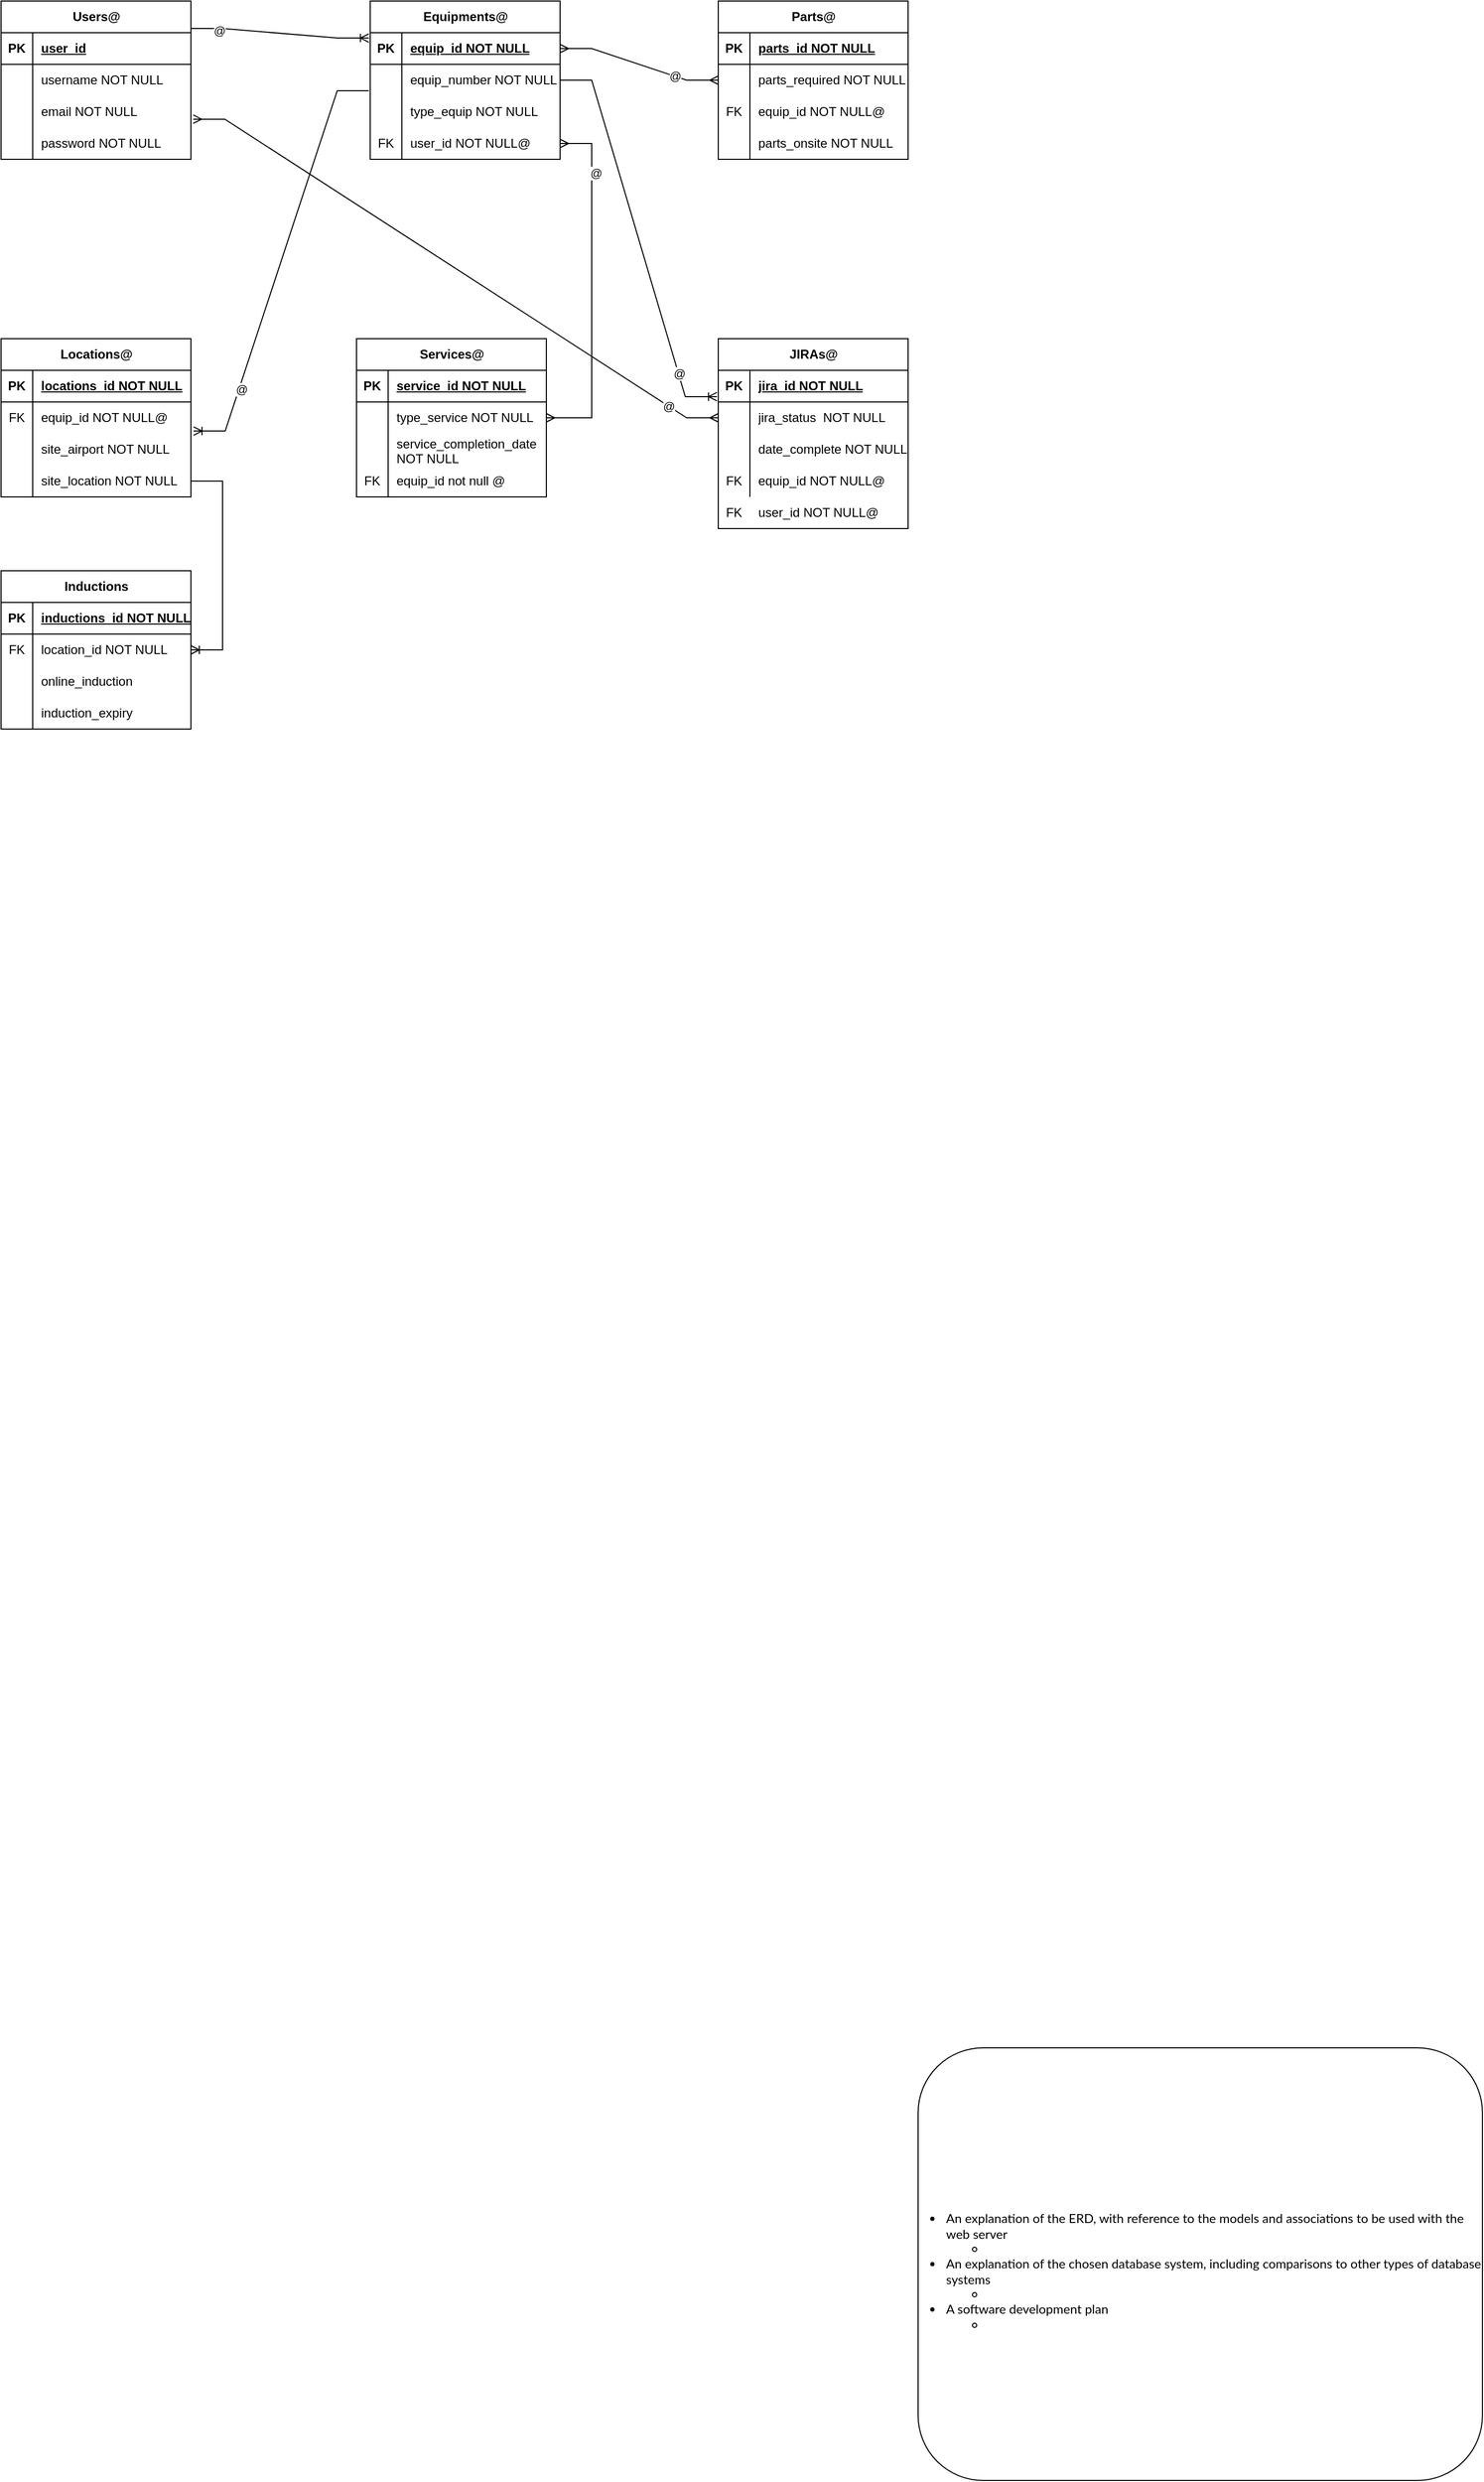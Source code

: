 <mxfile version="21.7.5" type="device">
  <diagram name="Page-1" id="_sBbeFAEJe_ZexvOnDr4">
    <mxGraphModel dx="2293" dy="2022" grid="1" gridSize="10" guides="1" tooltips="1" connect="1" arrows="1" fold="1" page="1" pageScale="1" pageWidth="827" pageHeight="1169" math="0" shadow="0">
      <root>
        <mxCell id="0" />
        <mxCell id="1" parent="0" />
        <mxCell id="HHQi5U2TpV0raQS0_Bzo-1" value="&lt;div style=&quot;text-align: left;&quot;&gt;&lt;font face=&quot;LatoWeb, Lato Extended, Lato, Helvetica Neue, Helvetica, Arial, sans-serif&quot;&gt;&lt;br&gt;&lt;/font&gt;&lt;/div&gt;&lt;ul style=&quot;padding: 0px; margin: 0px 0px 0px 25px; font-family: LatoWeb, &amp;quot;Lato Extended&amp;quot;, Lato, &amp;quot;Helvetica Neue&amp;quot;, Helvetica, Arial, sans-serif; text-align: start; background-color: rgb(255, 255, 255);&quot;&gt;&lt;li style=&quot;&quot; aria-level=&quot;2&quot;&gt;&lt;font style=&quot;font-size: 12px;&quot;&gt;An explanation of the ERD, with reference to the models and associations to be used with the &lt;/font&gt;&lt;font style=&quot;font-size: 12px;&quot;&gt;web server&lt;/font&gt;&lt;/li&gt;&lt;ul&gt;&lt;li style=&quot;&quot; aria-level=&quot;2&quot;&gt;&lt;font style=&quot;font-size: 12px;&quot;&gt;&lt;br&gt;&lt;/font&gt;&lt;/li&gt;&lt;/ul&gt;&lt;li style=&quot;&quot; aria-level=&quot;2&quot;&gt;&lt;font style=&quot;font-size: 12px;&quot;&gt;An explanation of the chosen database system, including comparisons to other types of database systems&lt;/font&gt;&lt;/li&gt;&lt;ul&gt;&lt;li style=&quot;&quot; aria-level=&quot;2&quot;&gt;&lt;font style=&quot;font-size: 12px;&quot;&gt;&lt;br&gt;&lt;/font&gt;&lt;/li&gt;&lt;/ul&gt;&lt;li style=&quot;&quot; aria-level=&quot;2&quot;&gt;&lt;font style=&quot;font-size: 12px;&quot;&gt;A software development plan&lt;/font&gt;&lt;/li&gt;&lt;ul&gt;&lt;li style=&quot;&quot; aria-level=&quot;2&quot;&gt;&lt;font style=&quot;font-size: 12px;&quot;&gt;&lt;br&gt;&lt;/font&gt;&lt;/li&gt;&lt;/ul&gt;&lt;/ul&gt;" style="rounded=1;whiteSpace=wrap;html=1;" parent="1" vertex="1">
          <mxGeometry x="119.5" y="1200" width="535" height="410" as="geometry" />
        </mxCell>
        <mxCell id="xNIBdb0HLsvkuXxXwuO9-22" value="Users@" style="shape=table;startSize=30;container=1;collapsible=1;childLayout=tableLayout;fixedRows=1;rowLines=0;fontStyle=1;align=center;resizeLast=1;html=1;" parent="1" vertex="1">
          <mxGeometry x="-750" y="-740" width="180" height="150" as="geometry" />
        </mxCell>
        <mxCell id="xNIBdb0HLsvkuXxXwuO9-23" value="" style="shape=tableRow;horizontal=0;startSize=0;swimlaneHead=0;swimlaneBody=0;fillColor=none;collapsible=0;dropTarget=0;points=[[0,0.5],[1,0.5]];portConstraint=eastwest;top=0;left=0;right=0;bottom=1;" parent="xNIBdb0HLsvkuXxXwuO9-22" vertex="1">
          <mxGeometry y="30" width="180" height="30" as="geometry" />
        </mxCell>
        <mxCell id="xNIBdb0HLsvkuXxXwuO9-24" value="PK" style="shape=partialRectangle;connectable=0;fillColor=none;top=0;left=0;bottom=0;right=0;fontStyle=1;overflow=hidden;whiteSpace=wrap;html=1;" parent="xNIBdb0HLsvkuXxXwuO9-23" vertex="1">
          <mxGeometry width="30" height="30" as="geometry">
            <mxRectangle width="30" height="30" as="alternateBounds" />
          </mxGeometry>
        </mxCell>
        <mxCell id="xNIBdb0HLsvkuXxXwuO9-25" value="user_id" style="shape=partialRectangle;connectable=0;fillColor=none;top=0;left=0;bottom=0;right=0;align=left;spacingLeft=6;fontStyle=5;overflow=hidden;whiteSpace=wrap;html=1;" parent="xNIBdb0HLsvkuXxXwuO9-23" vertex="1">
          <mxGeometry x="30" width="150" height="30" as="geometry">
            <mxRectangle width="150" height="30" as="alternateBounds" />
          </mxGeometry>
        </mxCell>
        <mxCell id="xNIBdb0HLsvkuXxXwuO9-26" value="" style="shape=tableRow;horizontal=0;startSize=0;swimlaneHead=0;swimlaneBody=0;fillColor=none;collapsible=0;dropTarget=0;points=[[0,0.5],[1,0.5]];portConstraint=eastwest;top=0;left=0;right=0;bottom=0;" parent="xNIBdb0HLsvkuXxXwuO9-22" vertex="1">
          <mxGeometry y="60" width="180" height="30" as="geometry" />
        </mxCell>
        <mxCell id="xNIBdb0HLsvkuXxXwuO9-27" value="" style="shape=partialRectangle;connectable=0;fillColor=none;top=0;left=0;bottom=0;right=0;editable=1;overflow=hidden;whiteSpace=wrap;html=1;" parent="xNIBdb0HLsvkuXxXwuO9-26" vertex="1">
          <mxGeometry width="30" height="30" as="geometry">
            <mxRectangle width="30" height="30" as="alternateBounds" />
          </mxGeometry>
        </mxCell>
        <mxCell id="xNIBdb0HLsvkuXxXwuO9-28" value="username NOT NULL" style="shape=partialRectangle;connectable=0;fillColor=none;top=0;left=0;bottom=0;right=0;align=left;spacingLeft=6;overflow=hidden;whiteSpace=wrap;html=1;" parent="xNIBdb0HLsvkuXxXwuO9-26" vertex="1">
          <mxGeometry x="30" width="150" height="30" as="geometry">
            <mxRectangle width="150" height="30" as="alternateBounds" />
          </mxGeometry>
        </mxCell>
        <mxCell id="xNIBdb0HLsvkuXxXwuO9-29" value="" style="shape=tableRow;horizontal=0;startSize=0;swimlaneHead=0;swimlaneBody=0;fillColor=none;collapsible=0;dropTarget=0;points=[[0,0.5],[1,0.5]];portConstraint=eastwest;top=0;left=0;right=0;bottom=0;" parent="xNIBdb0HLsvkuXxXwuO9-22" vertex="1">
          <mxGeometry y="90" width="180" height="30" as="geometry" />
        </mxCell>
        <mxCell id="xNIBdb0HLsvkuXxXwuO9-30" value="" style="shape=partialRectangle;connectable=0;fillColor=none;top=0;left=0;bottom=0;right=0;editable=1;overflow=hidden;whiteSpace=wrap;html=1;" parent="xNIBdb0HLsvkuXxXwuO9-29" vertex="1">
          <mxGeometry width="30" height="30" as="geometry">
            <mxRectangle width="30" height="30" as="alternateBounds" />
          </mxGeometry>
        </mxCell>
        <mxCell id="xNIBdb0HLsvkuXxXwuO9-31" value="email NOT NULL" style="shape=partialRectangle;connectable=0;fillColor=none;top=0;left=0;bottom=0;right=0;align=left;spacingLeft=6;overflow=hidden;whiteSpace=wrap;html=1;" parent="xNIBdb0HLsvkuXxXwuO9-29" vertex="1">
          <mxGeometry x="30" width="150" height="30" as="geometry">
            <mxRectangle width="150" height="30" as="alternateBounds" />
          </mxGeometry>
        </mxCell>
        <mxCell id="xNIBdb0HLsvkuXxXwuO9-32" value="" style="shape=tableRow;horizontal=0;startSize=0;swimlaneHead=0;swimlaneBody=0;fillColor=none;collapsible=0;dropTarget=0;points=[[0,0.5],[1,0.5]];portConstraint=eastwest;top=0;left=0;right=0;bottom=0;" parent="xNIBdb0HLsvkuXxXwuO9-22" vertex="1">
          <mxGeometry y="120" width="180" height="30" as="geometry" />
        </mxCell>
        <mxCell id="xNIBdb0HLsvkuXxXwuO9-33" value="" style="shape=partialRectangle;connectable=0;fillColor=none;top=0;left=0;bottom=0;right=0;editable=1;overflow=hidden;whiteSpace=wrap;html=1;" parent="xNIBdb0HLsvkuXxXwuO9-32" vertex="1">
          <mxGeometry width="30" height="30" as="geometry">
            <mxRectangle width="30" height="30" as="alternateBounds" />
          </mxGeometry>
        </mxCell>
        <mxCell id="xNIBdb0HLsvkuXxXwuO9-34" value="password NOT NULL" style="shape=partialRectangle;connectable=0;fillColor=none;top=0;left=0;bottom=0;right=0;align=left;spacingLeft=6;overflow=hidden;whiteSpace=wrap;html=1;" parent="xNIBdb0HLsvkuXxXwuO9-32" vertex="1">
          <mxGeometry x="30" width="150" height="30" as="geometry">
            <mxRectangle width="150" height="30" as="alternateBounds" />
          </mxGeometry>
        </mxCell>
        <mxCell id="xNIBdb0HLsvkuXxXwuO9-49" value="Equipments@" style="shape=table;startSize=30;container=1;collapsible=1;childLayout=tableLayout;fixedRows=1;rowLines=0;fontStyle=1;align=center;resizeLast=1;html=1;" parent="1" vertex="1">
          <mxGeometry x="-400" y="-740" width="180" height="150" as="geometry" />
        </mxCell>
        <mxCell id="xNIBdb0HLsvkuXxXwuO9-50" value="" style="shape=tableRow;horizontal=0;startSize=0;swimlaneHead=0;swimlaneBody=0;fillColor=none;collapsible=0;dropTarget=0;points=[[0,0.5],[1,0.5]];portConstraint=eastwest;top=0;left=0;right=0;bottom=1;" parent="xNIBdb0HLsvkuXxXwuO9-49" vertex="1">
          <mxGeometry y="30" width="180" height="30" as="geometry" />
        </mxCell>
        <mxCell id="xNIBdb0HLsvkuXxXwuO9-51" value="PK" style="shape=partialRectangle;connectable=0;fillColor=none;top=0;left=0;bottom=0;right=0;fontStyle=1;overflow=hidden;whiteSpace=wrap;html=1;" parent="xNIBdb0HLsvkuXxXwuO9-50" vertex="1">
          <mxGeometry width="30" height="30" as="geometry">
            <mxRectangle width="30" height="30" as="alternateBounds" />
          </mxGeometry>
        </mxCell>
        <mxCell id="xNIBdb0HLsvkuXxXwuO9-52" value="equip_id NOT NULL" style="shape=partialRectangle;connectable=0;fillColor=none;top=0;left=0;bottom=0;right=0;align=left;spacingLeft=6;fontStyle=5;overflow=hidden;whiteSpace=wrap;html=1;" parent="xNIBdb0HLsvkuXxXwuO9-50" vertex="1">
          <mxGeometry x="30" width="150" height="30" as="geometry">
            <mxRectangle width="150" height="30" as="alternateBounds" />
          </mxGeometry>
        </mxCell>
        <mxCell id="xNIBdb0HLsvkuXxXwuO9-53" value="" style="shape=tableRow;horizontal=0;startSize=0;swimlaneHead=0;swimlaneBody=0;fillColor=none;collapsible=0;dropTarget=0;points=[[0,0.5],[1,0.5]];portConstraint=eastwest;top=0;left=0;right=0;bottom=0;" parent="xNIBdb0HLsvkuXxXwuO9-49" vertex="1">
          <mxGeometry y="60" width="180" height="30" as="geometry" />
        </mxCell>
        <mxCell id="xNIBdb0HLsvkuXxXwuO9-54" value="" style="shape=partialRectangle;connectable=0;fillColor=none;top=0;left=0;bottom=0;right=0;editable=1;overflow=hidden;whiteSpace=wrap;html=1;" parent="xNIBdb0HLsvkuXxXwuO9-53" vertex="1">
          <mxGeometry width="30" height="30" as="geometry">
            <mxRectangle width="30" height="30" as="alternateBounds" />
          </mxGeometry>
        </mxCell>
        <mxCell id="xNIBdb0HLsvkuXxXwuO9-55" value="equip_number NOT NULL" style="shape=partialRectangle;connectable=0;fillColor=none;top=0;left=0;bottom=0;right=0;align=left;spacingLeft=6;overflow=hidden;whiteSpace=wrap;html=1;" parent="xNIBdb0HLsvkuXxXwuO9-53" vertex="1">
          <mxGeometry x="30" width="150" height="30" as="geometry">
            <mxRectangle width="150" height="30" as="alternateBounds" />
          </mxGeometry>
        </mxCell>
        <mxCell id="xNIBdb0HLsvkuXxXwuO9-56" value="" style="shape=tableRow;horizontal=0;startSize=0;swimlaneHead=0;swimlaneBody=0;fillColor=none;collapsible=0;dropTarget=0;points=[[0,0.5],[1,0.5]];portConstraint=eastwest;top=0;left=0;right=0;bottom=0;" parent="xNIBdb0HLsvkuXxXwuO9-49" vertex="1">
          <mxGeometry y="90" width="180" height="30" as="geometry" />
        </mxCell>
        <mxCell id="xNIBdb0HLsvkuXxXwuO9-57" value="" style="shape=partialRectangle;connectable=0;fillColor=none;top=0;left=0;bottom=0;right=0;editable=1;overflow=hidden;whiteSpace=wrap;html=1;" parent="xNIBdb0HLsvkuXxXwuO9-56" vertex="1">
          <mxGeometry width="30" height="30" as="geometry">
            <mxRectangle width="30" height="30" as="alternateBounds" />
          </mxGeometry>
        </mxCell>
        <mxCell id="xNIBdb0HLsvkuXxXwuO9-58" value="type_equip NOT NULL" style="shape=partialRectangle;connectable=0;fillColor=none;top=0;left=0;bottom=0;right=0;align=left;spacingLeft=6;overflow=hidden;whiteSpace=wrap;html=1;" parent="xNIBdb0HLsvkuXxXwuO9-56" vertex="1">
          <mxGeometry x="30" width="150" height="30" as="geometry">
            <mxRectangle width="150" height="30" as="alternateBounds" />
          </mxGeometry>
        </mxCell>
        <mxCell id="xNIBdb0HLsvkuXxXwuO9-59" value="" style="shape=tableRow;horizontal=0;startSize=0;swimlaneHead=0;swimlaneBody=0;fillColor=none;collapsible=0;dropTarget=0;points=[[0,0.5],[1,0.5]];portConstraint=eastwest;top=0;left=0;right=0;bottom=0;" parent="xNIBdb0HLsvkuXxXwuO9-49" vertex="1">
          <mxGeometry y="120" width="180" height="30" as="geometry" />
        </mxCell>
        <mxCell id="xNIBdb0HLsvkuXxXwuO9-60" value="FK" style="shape=partialRectangle;connectable=0;fillColor=none;top=0;left=0;bottom=0;right=0;editable=1;overflow=hidden;whiteSpace=wrap;html=1;" parent="xNIBdb0HLsvkuXxXwuO9-59" vertex="1">
          <mxGeometry width="30" height="30" as="geometry">
            <mxRectangle width="30" height="30" as="alternateBounds" />
          </mxGeometry>
        </mxCell>
        <mxCell id="xNIBdb0HLsvkuXxXwuO9-61" value="user_id NOT NULL@" style="shape=partialRectangle;connectable=0;fillColor=none;top=0;left=0;bottom=0;right=0;align=left;spacingLeft=6;overflow=hidden;whiteSpace=wrap;html=1;" parent="xNIBdb0HLsvkuXxXwuO9-59" vertex="1">
          <mxGeometry x="30" width="150" height="30" as="geometry">
            <mxRectangle width="150" height="30" as="alternateBounds" />
          </mxGeometry>
        </mxCell>
        <mxCell id="xNIBdb0HLsvkuXxXwuO9-62" value="Parts@" style="shape=table;startSize=30;container=1;collapsible=1;childLayout=tableLayout;fixedRows=1;rowLines=0;fontStyle=1;align=center;resizeLast=1;html=1;" parent="1" vertex="1">
          <mxGeometry x="-70" y="-740" width="180" height="150" as="geometry" />
        </mxCell>
        <mxCell id="xNIBdb0HLsvkuXxXwuO9-63" value="" style="shape=tableRow;horizontal=0;startSize=0;swimlaneHead=0;swimlaneBody=0;fillColor=none;collapsible=0;dropTarget=0;points=[[0,0.5],[1,0.5]];portConstraint=eastwest;top=0;left=0;right=0;bottom=1;" parent="xNIBdb0HLsvkuXxXwuO9-62" vertex="1">
          <mxGeometry y="30" width="180" height="30" as="geometry" />
        </mxCell>
        <mxCell id="xNIBdb0HLsvkuXxXwuO9-64" value="PK" style="shape=partialRectangle;connectable=0;fillColor=none;top=0;left=0;bottom=0;right=0;fontStyle=1;overflow=hidden;whiteSpace=wrap;html=1;" parent="xNIBdb0HLsvkuXxXwuO9-63" vertex="1">
          <mxGeometry width="30" height="30" as="geometry">
            <mxRectangle width="30" height="30" as="alternateBounds" />
          </mxGeometry>
        </mxCell>
        <mxCell id="xNIBdb0HLsvkuXxXwuO9-65" value="parts_id NOT NULL" style="shape=partialRectangle;connectable=0;fillColor=none;top=0;left=0;bottom=0;right=0;align=left;spacingLeft=6;fontStyle=5;overflow=hidden;whiteSpace=wrap;html=1;" parent="xNIBdb0HLsvkuXxXwuO9-63" vertex="1">
          <mxGeometry x="30" width="150" height="30" as="geometry">
            <mxRectangle width="150" height="30" as="alternateBounds" />
          </mxGeometry>
        </mxCell>
        <mxCell id="xNIBdb0HLsvkuXxXwuO9-66" value="" style="shape=tableRow;horizontal=0;startSize=0;swimlaneHead=0;swimlaneBody=0;fillColor=none;collapsible=0;dropTarget=0;points=[[0,0.5],[1,0.5]];portConstraint=eastwest;top=0;left=0;right=0;bottom=0;" parent="xNIBdb0HLsvkuXxXwuO9-62" vertex="1">
          <mxGeometry y="60" width="180" height="30" as="geometry" />
        </mxCell>
        <mxCell id="xNIBdb0HLsvkuXxXwuO9-67" value="" style="shape=partialRectangle;connectable=0;fillColor=none;top=0;left=0;bottom=0;right=0;editable=1;overflow=hidden;whiteSpace=wrap;html=1;" parent="xNIBdb0HLsvkuXxXwuO9-66" vertex="1">
          <mxGeometry width="30" height="30" as="geometry">
            <mxRectangle width="30" height="30" as="alternateBounds" />
          </mxGeometry>
        </mxCell>
        <mxCell id="xNIBdb0HLsvkuXxXwuO9-68" value="parts_required NOT NULL" style="shape=partialRectangle;connectable=0;fillColor=none;top=0;left=0;bottom=0;right=0;align=left;spacingLeft=6;overflow=hidden;whiteSpace=wrap;html=1;" parent="xNIBdb0HLsvkuXxXwuO9-66" vertex="1">
          <mxGeometry x="30" width="150" height="30" as="geometry">
            <mxRectangle width="150" height="30" as="alternateBounds" />
          </mxGeometry>
        </mxCell>
        <mxCell id="xNIBdb0HLsvkuXxXwuO9-69" value="" style="shape=tableRow;horizontal=0;startSize=0;swimlaneHead=0;swimlaneBody=0;fillColor=none;collapsible=0;dropTarget=0;points=[[0,0.5],[1,0.5]];portConstraint=eastwest;top=0;left=0;right=0;bottom=0;" parent="xNIBdb0HLsvkuXxXwuO9-62" vertex="1">
          <mxGeometry y="90" width="180" height="30" as="geometry" />
        </mxCell>
        <mxCell id="xNIBdb0HLsvkuXxXwuO9-70" value="FK" style="shape=partialRectangle;connectable=0;fillColor=none;top=0;left=0;bottom=0;right=0;editable=1;overflow=hidden;whiteSpace=wrap;html=1;" parent="xNIBdb0HLsvkuXxXwuO9-69" vertex="1">
          <mxGeometry width="30" height="30" as="geometry">
            <mxRectangle width="30" height="30" as="alternateBounds" />
          </mxGeometry>
        </mxCell>
        <mxCell id="xNIBdb0HLsvkuXxXwuO9-71" value="equip_id NOT NULL@" style="shape=partialRectangle;connectable=0;fillColor=none;top=0;left=0;bottom=0;right=0;align=left;spacingLeft=6;overflow=hidden;whiteSpace=wrap;html=1;" parent="xNIBdb0HLsvkuXxXwuO9-69" vertex="1">
          <mxGeometry x="30" width="150" height="30" as="geometry">
            <mxRectangle width="150" height="30" as="alternateBounds" />
          </mxGeometry>
        </mxCell>
        <mxCell id="xNIBdb0HLsvkuXxXwuO9-72" value="" style="shape=tableRow;horizontal=0;startSize=0;swimlaneHead=0;swimlaneBody=0;fillColor=none;collapsible=0;dropTarget=0;points=[[0,0.5],[1,0.5]];portConstraint=eastwest;top=0;left=0;right=0;bottom=0;" parent="xNIBdb0HLsvkuXxXwuO9-62" vertex="1">
          <mxGeometry y="120" width="180" height="30" as="geometry" />
        </mxCell>
        <mxCell id="xNIBdb0HLsvkuXxXwuO9-73" value="" style="shape=partialRectangle;connectable=0;fillColor=none;top=0;left=0;bottom=0;right=0;editable=1;overflow=hidden;whiteSpace=wrap;html=1;" parent="xNIBdb0HLsvkuXxXwuO9-72" vertex="1">
          <mxGeometry width="30" height="30" as="geometry">
            <mxRectangle width="30" height="30" as="alternateBounds" />
          </mxGeometry>
        </mxCell>
        <mxCell id="xNIBdb0HLsvkuXxXwuO9-74" value="parts_onsite NOT NULL" style="shape=partialRectangle;connectable=0;fillColor=none;top=0;left=0;bottom=0;right=0;align=left;spacingLeft=6;overflow=hidden;whiteSpace=wrap;html=1;" parent="xNIBdb0HLsvkuXxXwuO9-72" vertex="1">
          <mxGeometry x="30" width="150" height="30" as="geometry">
            <mxRectangle width="150" height="30" as="alternateBounds" />
          </mxGeometry>
        </mxCell>
        <mxCell id="xNIBdb0HLsvkuXxXwuO9-75" value="Locations@" style="shape=table;startSize=30;container=1;collapsible=1;childLayout=tableLayout;fixedRows=1;rowLines=0;fontStyle=1;align=center;resizeLast=1;html=1;" parent="1" vertex="1">
          <mxGeometry x="-750" y="-420" width="180" height="150" as="geometry" />
        </mxCell>
        <mxCell id="xNIBdb0HLsvkuXxXwuO9-76" value="" style="shape=tableRow;horizontal=0;startSize=0;swimlaneHead=0;swimlaneBody=0;fillColor=none;collapsible=0;dropTarget=0;points=[[0,0.5],[1,0.5]];portConstraint=eastwest;top=0;left=0;right=0;bottom=1;" parent="xNIBdb0HLsvkuXxXwuO9-75" vertex="1">
          <mxGeometry y="30" width="180" height="30" as="geometry" />
        </mxCell>
        <mxCell id="xNIBdb0HLsvkuXxXwuO9-77" value="PK" style="shape=partialRectangle;connectable=0;fillColor=none;top=0;left=0;bottom=0;right=0;fontStyle=1;overflow=hidden;whiteSpace=wrap;html=1;" parent="xNIBdb0HLsvkuXxXwuO9-76" vertex="1">
          <mxGeometry width="30" height="30" as="geometry">
            <mxRectangle width="30" height="30" as="alternateBounds" />
          </mxGeometry>
        </mxCell>
        <mxCell id="xNIBdb0HLsvkuXxXwuO9-78" value="locations_id NOT NULL" style="shape=partialRectangle;connectable=0;fillColor=none;top=0;left=0;bottom=0;right=0;align=left;spacingLeft=6;fontStyle=5;overflow=hidden;whiteSpace=wrap;html=1;" parent="xNIBdb0HLsvkuXxXwuO9-76" vertex="1">
          <mxGeometry x="30" width="150" height="30" as="geometry">
            <mxRectangle width="150" height="30" as="alternateBounds" />
          </mxGeometry>
        </mxCell>
        <mxCell id="xNIBdb0HLsvkuXxXwuO9-79" value="" style="shape=tableRow;horizontal=0;startSize=0;swimlaneHead=0;swimlaneBody=0;fillColor=none;collapsible=0;dropTarget=0;points=[[0,0.5],[1,0.5]];portConstraint=eastwest;top=0;left=0;right=0;bottom=0;" parent="xNIBdb0HLsvkuXxXwuO9-75" vertex="1">
          <mxGeometry y="60" width="180" height="30" as="geometry" />
        </mxCell>
        <mxCell id="xNIBdb0HLsvkuXxXwuO9-80" value="FK" style="shape=partialRectangle;connectable=0;fillColor=none;top=0;left=0;bottom=0;right=0;editable=1;overflow=hidden;whiteSpace=wrap;html=1;" parent="xNIBdb0HLsvkuXxXwuO9-79" vertex="1">
          <mxGeometry width="30" height="30" as="geometry">
            <mxRectangle width="30" height="30" as="alternateBounds" />
          </mxGeometry>
        </mxCell>
        <mxCell id="xNIBdb0HLsvkuXxXwuO9-81" value="equip_id NOT NULL@" style="shape=partialRectangle;connectable=0;fillColor=none;top=0;left=0;bottom=0;right=0;align=left;spacingLeft=6;overflow=hidden;whiteSpace=wrap;html=1;" parent="xNIBdb0HLsvkuXxXwuO9-79" vertex="1">
          <mxGeometry x="30" width="150" height="30" as="geometry">
            <mxRectangle width="150" height="30" as="alternateBounds" />
          </mxGeometry>
        </mxCell>
        <mxCell id="xNIBdb0HLsvkuXxXwuO9-82" value="" style="shape=tableRow;horizontal=0;startSize=0;swimlaneHead=0;swimlaneBody=0;fillColor=none;collapsible=0;dropTarget=0;points=[[0,0.5],[1,0.5]];portConstraint=eastwest;top=0;left=0;right=0;bottom=0;" parent="xNIBdb0HLsvkuXxXwuO9-75" vertex="1">
          <mxGeometry y="90" width="180" height="30" as="geometry" />
        </mxCell>
        <mxCell id="xNIBdb0HLsvkuXxXwuO9-83" value="" style="shape=partialRectangle;connectable=0;fillColor=none;top=0;left=0;bottom=0;right=0;editable=1;overflow=hidden;whiteSpace=wrap;html=1;" parent="xNIBdb0HLsvkuXxXwuO9-82" vertex="1">
          <mxGeometry width="30" height="30" as="geometry">
            <mxRectangle width="30" height="30" as="alternateBounds" />
          </mxGeometry>
        </mxCell>
        <mxCell id="xNIBdb0HLsvkuXxXwuO9-84" value="site_airport NOT NULL" style="shape=partialRectangle;connectable=0;fillColor=none;top=0;left=0;bottom=0;right=0;align=left;spacingLeft=6;overflow=hidden;whiteSpace=wrap;html=1;" parent="xNIBdb0HLsvkuXxXwuO9-82" vertex="1">
          <mxGeometry x="30" width="150" height="30" as="geometry">
            <mxRectangle width="150" height="30" as="alternateBounds" />
          </mxGeometry>
        </mxCell>
        <mxCell id="xNIBdb0HLsvkuXxXwuO9-85" value="" style="shape=tableRow;horizontal=0;startSize=0;swimlaneHead=0;swimlaneBody=0;fillColor=none;collapsible=0;dropTarget=0;points=[[0,0.5],[1,0.5]];portConstraint=eastwest;top=0;left=0;right=0;bottom=0;" parent="xNIBdb0HLsvkuXxXwuO9-75" vertex="1">
          <mxGeometry y="120" width="180" height="30" as="geometry" />
        </mxCell>
        <mxCell id="xNIBdb0HLsvkuXxXwuO9-86" value="" style="shape=partialRectangle;connectable=0;fillColor=none;top=0;left=0;bottom=0;right=0;editable=1;overflow=hidden;whiteSpace=wrap;html=1;" parent="xNIBdb0HLsvkuXxXwuO9-85" vertex="1">
          <mxGeometry width="30" height="30" as="geometry">
            <mxRectangle width="30" height="30" as="alternateBounds" />
          </mxGeometry>
        </mxCell>
        <mxCell id="xNIBdb0HLsvkuXxXwuO9-87" value="site_location NOT NULL" style="shape=partialRectangle;connectable=0;fillColor=none;top=0;left=0;bottom=0;right=0;align=left;spacingLeft=6;overflow=hidden;whiteSpace=wrap;html=1;" parent="xNIBdb0HLsvkuXxXwuO9-85" vertex="1">
          <mxGeometry x="30" width="150" height="30" as="geometry">
            <mxRectangle width="150" height="30" as="alternateBounds" />
          </mxGeometry>
        </mxCell>
        <mxCell id="xNIBdb0HLsvkuXxXwuO9-88" value="Services@" style="shape=table;startSize=30;container=1;collapsible=1;childLayout=tableLayout;fixedRows=1;rowLines=0;fontStyle=1;align=center;resizeLast=1;html=1;" parent="1" vertex="1">
          <mxGeometry x="-413" y="-420" width="180" height="150" as="geometry" />
        </mxCell>
        <mxCell id="xNIBdb0HLsvkuXxXwuO9-89" value="" style="shape=tableRow;horizontal=0;startSize=0;swimlaneHead=0;swimlaneBody=0;fillColor=none;collapsible=0;dropTarget=0;points=[[0,0.5],[1,0.5]];portConstraint=eastwest;top=0;left=0;right=0;bottom=1;" parent="xNIBdb0HLsvkuXxXwuO9-88" vertex="1">
          <mxGeometry y="30" width="180" height="30" as="geometry" />
        </mxCell>
        <mxCell id="xNIBdb0HLsvkuXxXwuO9-90" value="PK" style="shape=partialRectangle;connectable=0;fillColor=none;top=0;left=0;bottom=0;right=0;fontStyle=1;overflow=hidden;whiteSpace=wrap;html=1;" parent="xNIBdb0HLsvkuXxXwuO9-89" vertex="1">
          <mxGeometry width="30" height="30" as="geometry">
            <mxRectangle width="30" height="30" as="alternateBounds" />
          </mxGeometry>
        </mxCell>
        <mxCell id="xNIBdb0HLsvkuXxXwuO9-91" value="service_id NOT NULL" style="shape=partialRectangle;connectable=0;fillColor=none;top=0;left=0;bottom=0;right=0;align=left;spacingLeft=6;fontStyle=5;overflow=hidden;whiteSpace=wrap;html=1;" parent="xNIBdb0HLsvkuXxXwuO9-89" vertex="1">
          <mxGeometry x="30" width="150" height="30" as="geometry">
            <mxRectangle width="150" height="30" as="alternateBounds" />
          </mxGeometry>
        </mxCell>
        <mxCell id="xNIBdb0HLsvkuXxXwuO9-92" value="" style="shape=tableRow;horizontal=0;startSize=0;swimlaneHead=0;swimlaneBody=0;fillColor=none;collapsible=0;dropTarget=0;points=[[0,0.5],[1,0.5]];portConstraint=eastwest;top=0;left=0;right=0;bottom=0;" parent="xNIBdb0HLsvkuXxXwuO9-88" vertex="1">
          <mxGeometry y="60" width="180" height="30" as="geometry" />
        </mxCell>
        <mxCell id="xNIBdb0HLsvkuXxXwuO9-93" value="" style="shape=partialRectangle;connectable=0;fillColor=none;top=0;left=0;bottom=0;right=0;editable=1;overflow=hidden;whiteSpace=wrap;html=1;" parent="xNIBdb0HLsvkuXxXwuO9-92" vertex="1">
          <mxGeometry width="30" height="30" as="geometry">
            <mxRectangle width="30" height="30" as="alternateBounds" />
          </mxGeometry>
        </mxCell>
        <mxCell id="xNIBdb0HLsvkuXxXwuO9-94" value="type_service NOT NULL" style="shape=partialRectangle;connectable=0;fillColor=none;top=0;left=0;bottom=0;right=0;align=left;spacingLeft=6;overflow=hidden;whiteSpace=wrap;html=1;" parent="xNIBdb0HLsvkuXxXwuO9-92" vertex="1">
          <mxGeometry x="30" width="150" height="30" as="geometry">
            <mxRectangle width="150" height="30" as="alternateBounds" />
          </mxGeometry>
        </mxCell>
        <mxCell id="xNIBdb0HLsvkuXxXwuO9-95" value="" style="shape=tableRow;horizontal=0;startSize=0;swimlaneHead=0;swimlaneBody=0;fillColor=none;collapsible=0;dropTarget=0;points=[[0,0.5],[1,0.5]];portConstraint=eastwest;top=0;left=0;right=0;bottom=0;" parent="xNIBdb0HLsvkuXxXwuO9-88" vertex="1">
          <mxGeometry y="90" width="180" height="30" as="geometry" />
        </mxCell>
        <mxCell id="xNIBdb0HLsvkuXxXwuO9-96" value="" style="shape=partialRectangle;connectable=0;fillColor=none;top=0;left=0;bottom=0;right=0;editable=1;overflow=hidden;whiteSpace=wrap;html=1;" parent="xNIBdb0HLsvkuXxXwuO9-95" vertex="1">
          <mxGeometry width="30" height="30" as="geometry">
            <mxRectangle width="30" height="30" as="alternateBounds" />
          </mxGeometry>
        </mxCell>
        <mxCell id="xNIBdb0HLsvkuXxXwuO9-97" value="service_completion_date NOT NULL" style="shape=partialRectangle;connectable=0;fillColor=none;top=0;left=0;bottom=0;right=0;align=left;spacingLeft=6;overflow=hidden;whiteSpace=wrap;html=1;" parent="xNIBdb0HLsvkuXxXwuO9-95" vertex="1">
          <mxGeometry x="30" width="150" height="30" as="geometry">
            <mxRectangle width="150" height="30" as="alternateBounds" />
          </mxGeometry>
        </mxCell>
        <mxCell id="xNIBdb0HLsvkuXxXwuO9-98" value="" style="shape=tableRow;horizontal=0;startSize=0;swimlaneHead=0;swimlaneBody=0;fillColor=none;collapsible=0;dropTarget=0;points=[[0,0.5],[1,0.5]];portConstraint=eastwest;top=0;left=0;right=0;bottom=0;" parent="xNIBdb0HLsvkuXxXwuO9-88" vertex="1">
          <mxGeometry y="120" width="180" height="30" as="geometry" />
        </mxCell>
        <mxCell id="xNIBdb0HLsvkuXxXwuO9-99" value="FK" style="shape=partialRectangle;connectable=0;fillColor=none;top=0;left=0;bottom=0;right=0;editable=1;overflow=hidden;whiteSpace=wrap;html=1;" parent="xNIBdb0HLsvkuXxXwuO9-98" vertex="1">
          <mxGeometry width="30" height="30" as="geometry">
            <mxRectangle width="30" height="30" as="alternateBounds" />
          </mxGeometry>
        </mxCell>
        <mxCell id="xNIBdb0HLsvkuXxXwuO9-100" value="equip_id not null @" style="shape=partialRectangle;connectable=0;fillColor=none;top=0;left=0;bottom=0;right=0;align=left;spacingLeft=6;overflow=hidden;whiteSpace=wrap;html=1;" parent="xNIBdb0HLsvkuXxXwuO9-98" vertex="1">
          <mxGeometry x="30" width="150" height="30" as="geometry">
            <mxRectangle width="150" height="30" as="alternateBounds" />
          </mxGeometry>
        </mxCell>
        <mxCell id="xNIBdb0HLsvkuXxXwuO9-101" value="JIRAs@" style="shape=table;startSize=30;container=1;collapsible=1;childLayout=tableLayout;fixedRows=1;rowLines=0;fontStyle=1;align=center;resizeLast=1;html=1;" parent="1" vertex="1">
          <mxGeometry x="-70" y="-420" width="180" height="180" as="geometry" />
        </mxCell>
        <mxCell id="xNIBdb0HLsvkuXxXwuO9-102" value="" style="shape=tableRow;horizontal=0;startSize=0;swimlaneHead=0;swimlaneBody=0;fillColor=none;collapsible=0;dropTarget=0;points=[[0,0.5],[1,0.5]];portConstraint=eastwest;top=0;left=0;right=0;bottom=1;" parent="xNIBdb0HLsvkuXxXwuO9-101" vertex="1">
          <mxGeometry y="30" width="180" height="30" as="geometry" />
        </mxCell>
        <mxCell id="xNIBdb0HLsvkuXxXwuO9-103" value="PK" style="shape=partialRectangle;connectable=0;fillColor=none;top=0;left=0;bottom=0;right=0;fontStyle=1;overflow=hidden;whiteSpace=wrap;html=1;" parent="xNIBdb0HLsvkuXxXwuO9-102" vertex="1">
          <mxGeometry width="30" height="30" as="geometry">
            <mxRectangle width="30" height="30" as="alternateBounds" />
          </mxGeometry>
        </mxCell>
        <mxCell id="xNIBdb0HLsvkuXxXwuO9-104" value="jira_id NOT NULL" style="shape=partialRectangle;connectable=0;fillColor=none;top=0;left=0;bottom=0;right=0;align=left;spacingLeft=6;fontStyle=5;overflow=hidden;whiteSpace=wrap;html=1;" parent="xNIBdb0HLsvkuXxXwuO9-102" vertex="1">
          <mxGeometry x="30" width="150" height="30" as="geometry">
            <mxRectangle width="150" height="30" as="alternateBounds" />
          </mxGeometry>
        </mxCell>
        <mxCell id="xNIBdb0HLsvkuXxXwuO9-105" value="" style="shape=tableRow;horizontal=0;startSize=0;swimlaneHead=0;swimlaneBody=0;fillColor=none;collapsible=0;dropTarget=0;points=[[0,0.5],[1,0.5]];portConstraint=eastwest;top=0;left=0;right=0;bottom=0;" parent="xNIBdb0HLsvkuXxXwuO9-101" vertex="1">
          <mxGeometry y="60" width="180" height="30" as="geometry" />
        </mxCell>
        <mxCell id="xNIBdb0HLsvkuXxXwuO9-106" value="" style="shape=partialRectangle;connectable=0;fillColor=none;top=0;left=0;bottom=0;right=0;editable=1;overflow=hidden;whiteSpace=wrap;html=1;" parent="xNIBdb0HLsvkuXxXwuO9-105" vertex="1">
          <mxGeometry width="30" height="30" as="geometry">
            <mxRectangle width="30" height="30" as="alternateBounds" />
          </mxGeometry>
        </mxCell>
        <mxCell id="xNIBdb0HLsvkuXxXwuO9-107" value="jira_status&amp;nbsp; NOT NULL" style="shape=partialRectangle;connectable=0;fillColor=none;top=0;left=0;bottom=0;right=0;align=left;spacingLeft=6;overflow=hidden;whiteSpace=wrap;html=1;" parent="xNIBdb0HLsvkuXxXwuO9-105" vertex="1">
          <mxGeometry x="30" width="150" height="30" as="geometry">
            <mxRectangle width="150" height="30" as="alternateBounds" />
          </mxGeometry>
        </mxCell>
        <mxCell id="xNIBdb0HLsvkuXxXwuO9-108" value="" style="shape=tableRow;horizontal=0;startSize=0;swimlaneHead=0;swimlaneBody=0;fillColor=none;collapsible=0;dropTarget=0;points=[[0,0.5],[1,0.5]];portConstraint=eastwest;top=0;left=0;right=0;bottom=0;" parent="xNIBdb0HLsvkuXxXwuO9-101" vertex="1">
          <mxGeometry y="90" width="180" height="30" as="geometry" />
        </mxCell>
        <mxCell id="xNIBdb0HLsvkuXxXwuO9-109" value="" style="shape=partialRectangle;connectable=0;fillColor=none;top=0;left=0;bottom=0;right=0;editable=1;overflow=hidden;whiteSpace=wrap;html=1;" parent="xNIBdb0HLsvkuXxXwuO9-108" vertex="1">
          <mxGeometry width="30" height="30" as="geometry">
            <mxRectangle width="30" height="30" as="alternateBounds" />
          </mxGeometry>
        </mxCell>
        <mxCell id="xNIBdb0HLsvkuXxXwuO9-110" value="date_complete NOT NULL" style="shape=partialRectangle;connectable=0;fillColor=none;top=0;left=0;bottom=0;right=0;align=left;spacingLeft=6;overflow=hidden;whiteSpace=wrap;html=1;" parent="xNIBdb0HLsvkuXxXwuO9-108" vertex="1">
          <mxGeometry x="30" width="150" height="30" as="geometry">
            <mxRectangle width="150" height="30" as="alternateBounds" />
          </mxGeometry>
        </mxCell>
        <mxCell id="xNIBdb0HLsvkuXxXwuO9-111" value="" style="shape=tableRow;horizontal=0;startSize=0;swimlaneHead=0;swimlaneBody=0;fillColor=none;collapsible=0;dropTarget=0;points=[[0,0.5],[1,0.5]];portConstraint=eastwest;top=0;left=0;right=0;bottom=0;" parent="xNIBdb0HLsvkuXxXwuO9-101" vertex="1">
          <mxGeometry y="120" width="180" height="30" as="geometry" />
        </mxCell>
        <mxCell id="xNIBdb0HLsvkuXxXwuO9-112" value="FK" style="shape=partialRectangle;connectable=0;fillColor=none;top=0;left=0;bottom=0;right=0;editable=1;overflow=hidden;whiteSpace=wrap;html=1;" parent="xNIBdb0HLsvkuXxXwuO9-111" vertex="1">
          <mxGeometry width="30" height="30" as="geometry">
            <mxRectangle width="30" height="30" as="alternateBounds" />
          </mxGeometry>
        </mxCell>
        <mxCell id="xNIBdb0HLsvkuXxXwuO9-113" value="equip_id NOT NULL@" style="shape=partialRectangle;connectable=0;fillColor=none;top=0;left=0;bottom=0;right=0;align=left;spacingLeft=6;overflow=hidden;whiteSpace=wrap;html=1;" parent="xNIBdb0HLsvkuXxXwuO9-111" vertex="1">
          <mxGeometry x="30" width="150" height="30" as="geometry">
            <mxRectangle width="150" height="30" as="alternateBounds" />
          </mxGeometry>
        </mxCell>
        <mxCell id="xNIBdb0HLsvkuXxXwuO9-114" value="" style="edgeStyle=entityRelationEdgeStyle;fontSize=12;html=1;endArrow=ERoneToMany;rounded=0;entryX=-0.007;entryY=0.167;entryDx=0;entryDy=0;entryPerimeter=0;" parent="1" target="xNIBdb0HLsvkuXxXwuO9-50" edge="1">
          <mxGeometry width="100" height="100" relative="1" as="geometry">
            <mxPoint x="-570" y="-714" as="sourcePoint" />
            <mxPoint x="-250" y="-480" as="targetPoint" />
          </mxGeometry>
        </mxCell>
        <mxCell id="YIRwU14XajPdosJCZxk6-7" value="@" style="edgeLabel;html=1;align=center;verticalAlign=middle;resizable=0;points=[];" parent="xNIBdb0HLsvkuXxXwuO9-114" vertex="1" connectable="0">
          <mxGeometry x="-0.681" y="-2" relative="1" as="geometry">
            <mxPoint as="offset" />
          </mxGeometry>
        </mxCell>
        <mxCell id="xNIBdb0HLsvkuXxXwuO9-116" value="" style="edgeStyle=entityRelationEdgeStyle;fontSize=12;html=1;endArrow=ERoneToMany;rounded=0;entryX=1.014;entryY=-0.083;entryDx=0;entryDy=0;exitX=-0.007;exitY=-0.167;exitDx=0;exitDy=0;exitPerimeter=0;entryPerimeter=0;" parent="1" source="xNIBdb0HLsvkuXxXwuO9-56" target="xNIBdb0HLsvkuXxXwuO9-82" edge="1">
          <mxGeometry width="100" height="100" relative="1" as="geometry">
            <mxPoint x="-560" y="-590" as="sourcePoint" />
            <mxPoint x="-740" y="-330" as="targetPoint" />
            <Array as="points">
              <mxPoint x="-630" y="-361" />
              <mxPoint x="-790" y="-455" />
              <mxPoint x="-770" y="-465" />
              <mxPoint x="-770" y="-455" />
            </Array>
          </mxGeometry>
        </mxCell>
        <mxCell id="YIRwU14XajPdosJCZxk6-6" value="@" style="edgeLabel;html=1;align=center;verticalAlign=middle;resizable=0;points=[];" parent="xNIBdb0HLsvkuXxXwuO9-116" vertex="1" connectable="0">
          <mxGeometry x="0.638" y="2" relative="1" as="geometry">
            <mxPoint as="offset" />
          </mxGeometry>
        </mxCell>
        <mxCell id="xNIBdb0HLsvkuXxXwuO9-118" value="" style="edgeStyle=entityRelationEdgeStyle;fontSize=12;html=1;endArrow=ERmany;startArrow=ERmany;rounded=0;" parent="1" source="xNIBdb0HLsvkuXxXwuO9-50" target="xNIBdb0HLsvkuXxXwuO9-62" edge="1">
          <mxGeometry width="100" height="100" relative="1" as="geometry">
            <mxPoint x="-350" y="-380" as="sourcePoint" />
            <mxPoint x="-250" y="-480" as="targetPoint" />
          </mxGeometry>
        </mxCell>
        <mxCell id="YIRwU14XajPdosJCZxk6-26" value="@" style="edgeLabel;html=1;align=center;verticalAlign=middle;resizable=0;points=[];" parent="xNIBdb0HLsvkuXxXwuO9-118" vertex="1" connectable="0">
          <mxGeometry x="0.462" relative="1" as="geometry">
            <mxPoint as="offset" />
          </mxGeometry>
        </mxCell>
        <mxCell id="xNIBdb0HLsvkuXxXwuO9-119" value="" style="edgeStyle=entityRelationEdgeStyle;fontSize=12;html=1;endArrow=ERoneToMany;rounded=0;entryX=-0.007;entryY=-0.167;entryDx=0;entryDy=0;entryPerimeter=0;exitX=1;exitY=0.5;exitDx=0;exitDy=0;" parent="1" source="xNIBdb0HLsvkuXxXwuO9-53" target="xNIBdb0HLsvkuXxXwuO9-105" edge="1">
          <mxGeometry width="100" height="100" relative="1" as="geometry">
            <mxPoint x="-350" y="-380" as="sourcePoint" />
            <mxPoint x="-250" y="-480" as="targetPoint" />
          </mxGeometry>
        </mxCell>
        <mxCell id="YIRwU14XajPdosJCZxk6-4" value="@" style="edgeLabel;html=1;align=center;verticalAlign=middle;resizable=0;points=[];" parent="xNIBdb0HLsvkuXxXwuO9-119" vertex="1" connectable="0">
          <mxGeometry x="0.716" relative="1" as="geometry">
            <mxPoint as="offset" />
          </mxGeometry>
        </mxCell>
        <mxCell id="V6t0ftW8Y9l5_g4f-VOr-5" value="" style="edgeStyle=entityRelationEdgeStyle;fontSize=12;html=1;endArrow=ERmany;startArrow=ERmany;rounded=0;exitX=1;exitY=0.5;exitDx=0;exitDy=0;" parent="1" source="xNIBdb0HLsvkuXxXwuO9-92" target="xNIBdb0HLsvkuXxXwuO9-59" edge="1">
          <mxGeometry width="100" height="100" relative="1" as="geometry">
            <mxPoint x="-350" y="-400" as="sourcePoint" />
            <mxPoint x="-250" y="-500" as="targetPoint" />
          </mxGeometry>
        </mxCell>
        <mxCell id="YIRwU14XajPdosJCZxk6-27" value="@" style="edgeLabel;html=1;align=center;verticalAlign=middle;resizable=0;points=[];" parent="V6t0ftW8Y9l5_g4f-VOr-5" vertex="1" connectable="0">
          <mxGeometry x="0.652" y="-4" relative="1" as="geometry">
            <mxPoint as="offset" />
          </mxGeometry>
        </mxCell>
        <mxCell id="V6t0ftW8Y9l5_g4f-VOr-19" value="" style="shape=tableRow;horizontal=0;startSize=0;swimlaneHead=0;swimlaneBody=0;fillColor=none;collapsible=0;dropTarget=0;points=[[0,0.5],[1,0.5]];portConstraint=eastwest;top=0;left=0;right=0;bottom=0;" parent="1" vertex="1">
          <mxGeometry x="-400" y="-590" width="180" height="30" as="geometry" />
        </mxCell>
        <mxCell id="ft-TB5AnWIsJ5TxKu7fE-1" value="FK" style="shape=partialRectangle;connectable=0;fillColor=none;top=0;left=0;bottom=0;right=0;editable=1;overflow=hidden;whiteSpace=wrap;html=1;" parent="1" vertex="1">
          <mxGeometry x="-70" y="-270" width="30" height="30" as="geometry">
            <mxRectangle width="30" height="30" as="alternateBounds" />
          </mxGeometry>
        </mxCell>
        <mxCell id="ft-TB5AnWIsJ5TxKu7fE-2" value="user_id NOT NULL@" style="shape=partialRectangle;connectable=0;fillColor=none;top=0;left=0;bottom=0;right=0;align=left;spacingLeft=6;overflow=hidden;whiteSpace=wrap;html=1;" parent="1" vertex="1">
          <mxGeometry x="-40" y="-270" width="150" height="30" as="geometry">
            <mxRectangle width="150" height="30" as="alternateBounds" />
          </mxGeometry>
        </mxCell>
        <mxCell id="nzVUgwvq1PGU7y5kHam2-2" value="" style="edgeStyle=entityRelationEdgeStyle;fontSize=12;html=1;endArrow=ERmany;startArrow=ERmany;rounded=0;entryX=1.012;entryY=0.733;entryDx=0;entryDy=0;entryPerimeter=0;exitX=0;exitY=0.5;exitDx=0;exitDy=0;" parent="1" source="xNIBdb0HLsvkuXxXwuO9-105" target="xNIBdb0HLsvkuXxXwuO9-29" edge="1">
          <mxGeometry width="100" height="100" relative="1" as="geometry">
            <mxPoint x="-30" y="-190" as="sourcePoint" />
            <mxPoint x="-500" y="-210" as="targetPoint" />
            <Array as="points">
              <mxPoint x="-70" y="-260" />
              <mxPoint x="-380" y="-460" />
              <mxPoint x="-380" y="-530" />
              <mxPoint x="-410" y="-470" />
              <mxPoint x="-470" y="-460" />
              <mxPoint x="-320" y="-500" />
              <mxPoint x="-340" y="-460" />
              <mxPoint x="-340" y="-470" />
              <mxPoint x="-280" y="-470" />
            </Array>
          </mxGeometry>
        </mxCell>
        <mxCell id="YIRwU14XajPdosJCZxk6-5" value="@" style="edgeLabel;html=1;align=center;verticalAlign=middle;resizable=0;points=[];" parent="nzVUgwvq1PGU7y5kHam2-2" vertex="1" connectable="0">
          <mxGeometry x="-0.827" relative="1" as="geometry">
            <mxPoint as="offset" />
          </mxGeometry>
        </mxCell>
        <mxCell id="nzVUgwvq1PGU7y5kHam2-8" value="" style="shape=tableRow;horizontal=0;startSize=0;swimlaneHead=0;swimlaneBody=0;fillColor=none;collapsible=0;dropTarget=0;points=[[0,0.5],[1,0.5]];portConstraint=eastwest;top=0;left=0;right=0;bottom=0;" parent="1" vertex="1">
          <mxGeometry x="-413" y="-270" width="180" height="30" as="geometry" />
        </mxCell>
        <mxCell id="YIRwU14XajPdosJCZxk6-12" value="Inductions" style="shape=table;startSize=30;container=1;collapsible=1;childLayout=tableLayout;fixedRows=1;rowLines=0;fontStyle=1;align=center;resizeLast=1;html=1;" parent="1" vertex="1">
          <mxGeometry x="-750" y="-200" width="180" height="150" as="geometry" />
        </mxCell>
        <mxCell id="YIRwU14XajPdosJCZxk6-13" value="" style="shape=tableRow;horizontal=0;startSize=0;swimlaneHead=0;swimlaneBody=0;fillColor=none;collapsible=0;dropTarget=0;points=[[0,0.5],[1,0.5]];portConstraint=eastwest;top=0;left=0;right=0;bottom=1;" parent="YIRwU14XajPdosJCZxk6-12" vertex="1">
          <mxGeometry y="30" width="180" height="30" as="geometry" />
        </mxCell>
        <mxCell id="YIRwU14XajPdosJCZxk6-14" value="PK" style="shape=partialRectangle;connectable=0;fillColor=none;top=0;left=0;bottom=0;right=0;fontStyle=1;overflow=hidden;whiteSpace=wrap;html=1;" parent="YIRwU14XajPdosJCZxk6-13" vertex="1">
          <mxGeometry width="30" height="30" as="geometry">
            <mxRectangle width="30" height="30" as="alternateBounds" />
          </mxGeometry>
        </mxCell>
        <mxCell id="YIRwU14XajPdosJCZxk6-15" value="inductions_id NOT NULL" style="shape=partialRectangle;connectable=0;fillColor=none;top=0;left=0;bottom=0;right=0;align=left;spacingLeft=6;fontStyle=5;overflow=hidden;whiteSpace=wrap;html=1;" parent="YIRwU14XajPdosJCZxk6-13" vertex="1">
          <mxGeometry x="30" width="150" height="30" as="geometry">
            <mxRectangle width="150" height="30" as="alternateBounds" />
          </mxGeometry>
        </mxCell>
        <mxCell id="YIRwU14XajPdosJCZxk6-16" value="" style="shape=tableRow;horizontal=0;startSize=0;swimlaneHead=0;swimlaneBody=0;fillColor=none;collapsible=0;dropTarget=0;points=[[0,0.5],[1,0.5]];portConstraint=eastwest;top=0;left=0;right=0;bottom=0;" parent="YIRwU14XajPdosJCZxk6-12" vertex="1">
          <mxGeometry y="60" width="180" height="30" as="geometry" />
        </mxCell>
        <mxCell id="YIRwU14XajPdosJCZxk6-17" value="FK" style="shape=partialRectangle;connectable=0;fillColor=none;top=0;left=0;bottom=0;right=0;editable=1;overflow=hidden;whiteSpace=wrap;html=1;" parent="YIRwU14XajPdosJCZxk6-16" vertex="1">
          <mxGeometry width="30" height="30" as="geometry">
            <mxRectangle width="30" height="30" as="alternateBounds" />
          </mxGeometry>
        </mxCell>
        <mxCell id="YIRwU14XajPdosJCZxk6-18" value="location_id NOT NULL" style="shape=partialRectangle;connectable=0;fillColor=none;top=0;left=0;bottom=0;right=0;align=left;spacingLeft=6;overflow=hidden;whiteSpace=wrap;html=1;" parent="YIRwU14XajPdosJCZxk6-16" vertex="1">
          <mxGeometry x="30" width="150" height="30" as="geometry">
            <mxRectangle width="150" height="30" as="alternateBounds" />
          </mxGeometry>
        </mxCell>
        <mxCell id="YIRwU14XajPdosJCZxk6-19" value="" style="shape=tableRow;horizontal=0;startSize=0;swimlaneHead=0;swimlaneBody=0;fillColor=none;collapsible=0;dropTarget=0;points=[[0,0.5],[1,0.5]];portConstraint=eastwest;top=0;left=0;right=0;bottom=0;" parent="YIRwU14XajPdosJCZxk6-12" vertex="1">
          <mxGeometry y="90" width="180" height="30" as="geometry" />
        </mxCell>
        <mxCell id="YIRwU14XajPdosJCZxk6-20" value="" style="shape=partialRectangle;connectable=0;fillColor=none;top=0;left=0;bottom=0;right=0;editable=1;overflow=hidden;whiteSpace=wrap;html=1;" parent="YIRwU14XajPdosJCZxk6-19" vertex="1">
          <mxGeometry width="30" height="30" as="geometry">
            <mxRectangle width="30" height="30" as="alternateBounds" />
          </mxGeometry>
        </mxCell>
        <mxCell id="YIRwU14XajPdosJCZxk6-21" value="online_induction" style="shape=partialRectangle;connectable=0;fillColor=none;top=0;left=0;bottom=0;right=0;align=left;spacingLeft=6;overflow=hidden;whiteSpace=wrap;html=1;" parent="YIRwU14XajPdosJCZxk6-19" vertex="1">
          <mxGeometry x="30" width="150" height="30" as="geometry">
            <mxRectangle width="150" height="30" as="alternateBounds" />
          </mxGeometry>
        </mxCell>
        <mxCell id="YIRwU14XajPdosJCZxk6-22" value="" style="shape=tableRow;horizontal=0;startSize=0;swimlaneHead=0;swimlaneBody=0;fillColor=none;collapsible=0;dropTarget=0;points=[[0,0.5],[1,0.5]];portConstraint=eastwest;top=0;left=0;right=0;bottom=0;" parent="YIRwU14XajPdosJCZxk6-12" vertex="1">
          <mxGeometry y="120" width="180" height="30" as="geometry" />
        </mxCell>
        <mxCell id="YIRwU14XajPdosJCZxk6-23" value="" style="shape=partialRectangle;connectable=0;fillColor=none;top=0;left=0;bottom=0;right=0;editable=1;overflow=hidden;whiteSpace=wrap;html=1;" parent="YIRwU14XajPdosJCZxk6-22" vertex="1">
          <mxGeometry width="30" height="30" as="geometry">
            <mxRectangle width="30" height="30" as="alternateBounds" />
          </mxGeometry>
        </mxCell>
        <mxCell id="YIRwU14XajPdosJCZxk6-24" value="induction_expiry" style="shape=partialRectangle;connectable=0;fillColor=none;top=0;left=0;bottom=0;right=0;align=left;spacingLeft=6;overflow=hidden;whiteSpace=wrap;html=1;" parent="YIRwU14XajPdosJCZxk6-22" vertex="1">
          <mxGeometry x="30" width="150" height="30" as="geometry">
            <mxRectangle width="150" height="30" as="alternateBounds" />
          </mxGeometry>
        </mxCell>
        <mxCell id="-Wt1XrrwfqWa43sI-Bb_-1" value="" style="edgeStyle=entityRelationEdgeStyle;fontSize=12;html=1;endArrow=ERoneToMany;rounded=0;exitX=1;exitY=0.5;exitDx=0;exitDy=0;entryX=1;entryY=0.5;entryDx=0;entryDy=0;" edge="1" parent="1" source="xNIBdb0HLsvkuXxXwuO9-85" target="YIRwU14XajPdosJCZxk6-16">
          <mxGeometry width="100" height="100" relative="1" as="geometry">
            <mxPoint x="-450" y="-340" as="sourcePoint" />
            <mxPoint x="-350" y="-440" as="targetPoint" />
          </mxGeometry>
        </mxCell>
      </root>
    </mxGraphModel>
  </diagram>
</mxfile>
